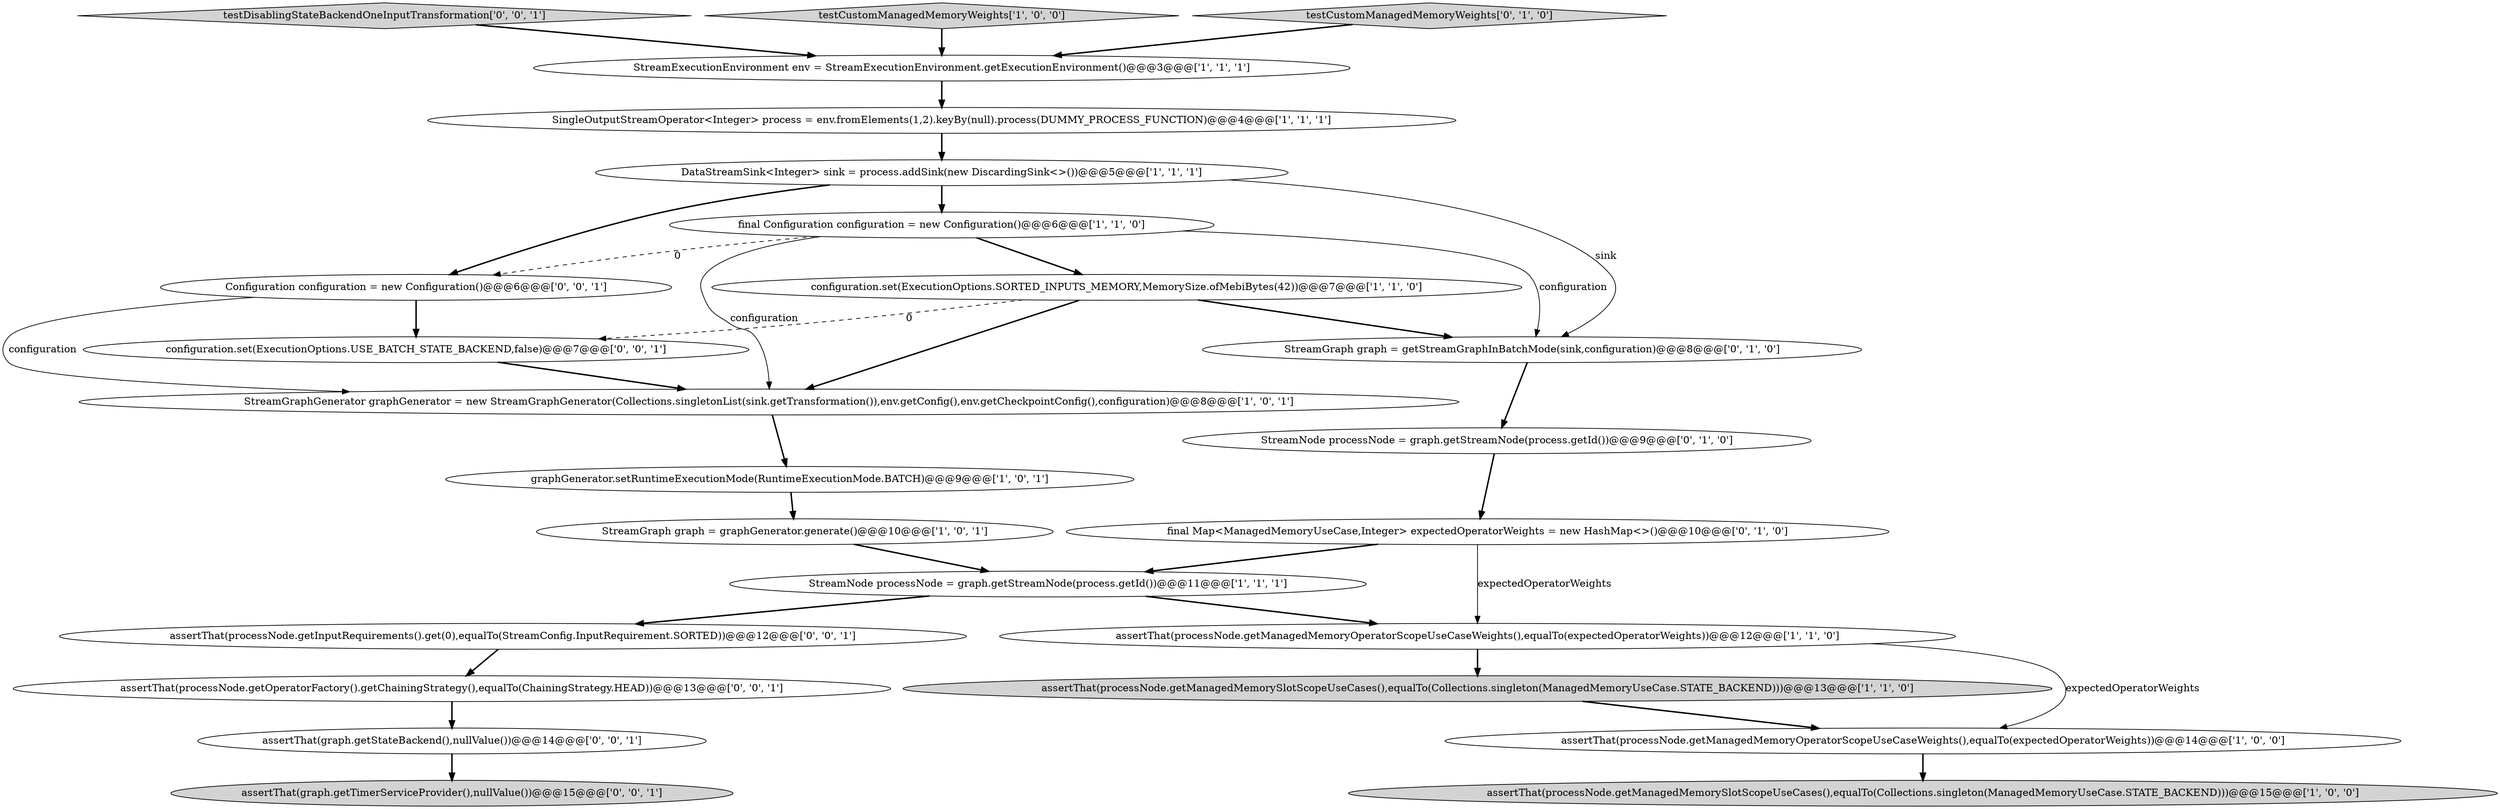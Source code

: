 digraph {
22 [style = filled, label = "assertThat(graph.getStateBackend(),nullValue())@@@14@@@['0', '0', '1']", fillcolor = white, shape = ellipse image = "AAA0AAABBB3BBB"];
6 [style = filled, label = "final Configuration configuration = new Configuration()@@@6@@@['1', '1', '0']", fillcolor = white, shape = ellipse image = "AAA0AAABBB1BBB"];
24 [style = filled, label = "configuration.set(ExecutionOptions.USE_BATCH_STATE_BACKEND,false)@@@7@@@['0', '0', '1']", fillcolor = white, shape = ellipse image = "AAA0AAABBB3BBB"];
9 [style = filled, label = "StreamExecutionEnvironment env = StreamExecutionEnvironment.getExecutionEnvironment()@@@3@@@['1', '1', '1']", fillcolor = white, shape = ellipse image = "AAA0AAABBB1BBB"];
15 [style = filled, label = "StreamNode processNode = graph.getStreamNode(process.getId())@@@9@@@['0', '1', '0']", fillcolor = white, shape = ellipse image = "AAA0AAABBB2BBB"];
12 [style = filled, label = "StreamNode processNode = graph.getStreamNode(process.getId())@@@11@@@['1', '1', '1']", fillcolor = white, shape = ellipse image = "AAA0AAABBB1BBB"];
4 [style = filled, label = "StreamGraphGenerator graphGenerator = new StreamGraphGenerator(Collections.singletonList(sink.getTransformation()),env.getConfig(),env.getCheckpointConfig(),configuration)@@@8@@@['1', '0', '1']", fillcolor = white, shape = ellipse image = "AAA0AAABBB1BBB"];
23 [style = filled, label = "assertThat(graph.getTimerServiceProvider(),nullValue())@@@15@@@['0', '0', '1']", fillcolor = lightgray, shape = ellipse image = "AAA0AAABBB3BBB"];
21 [style = filled, label = "testDisablingStateBackendOneInputTransformation['0', '0', '1']", fillcolor = lightgray, shape = diamond image = "AAA0AAABBB3BBB"];
16 [style = filled, label = "final Map<ManagedMemoryUseCase,Integer> expectedOperatorWeights = new HashMap<>()@@@10@@@['0', '1', '0']", fillcolor = white, shape = ellipse image = "AAA0AAABBB2BBB"];
7 [style = filled, label = "configuration.set(ExecutionOptions.SORTED_INPUTS_MEMORY,MemorySize.ofMebiBytes(42))@@@7@@@['1', '1', '0']", fillcolor = white, shape = ellipse image = "AAA0AAABBB1BBB"];
8 [style = filled, label = "StreamGraph graph = graphGenerator.generate()@@@10@@@['1', '0', '1']", fillcolor = white, shape = ellipse image = "AAA0AAABBB1BBB"];
10 [style = filled, label = "assertThat(processNode.getManagedMemoryOperatorScopeUseCaseWeights(),equalTo(expectedOperatorWeights))@@@12@@@['1', '1', '0']", fillcolor = white, shape = ellipse image = "AAA0AAABBB1BBB"];
2 [style = filled, label = "assertThat(processNode.getManagedMemorySlotScopeUseCases(),equalTo(Collections.singleton(ManagedMemoryUseCase.STATE_BACKEND)))@@@13@@@['1', '1', '0']", fillcolor = lightgray, shape = ellipse image = "AAA0AAABBB1BBB"];
11 [style = filled, label = "graphGenerator.setRuntimeExecutionMode(RuntimeExecutionMode.BATCH)@@@9@@@['1', '0', '1']", fillcolor = white, shape = ellipse image = "AAA0AAABBB1BBB"];
0 [style = filled, label = "testCustomManagedMemoryWeights['1', '0', '0']", fillcolor = lightgray, shape = diamond image = "AAA0AAABBB1BBB"];
18 [style = filled, label = "assertThat(processNode.getOperatorFactory().getChainingStrategy(),equalTo(ChainingStrategy.HEAD))@@@13@@@['0', '0', '1']", fillcolor = white, shape = ellipse image = "AAA0AAABBB3BBB"];
14 [style = filled, label = "testCustomManagedMemoryWeights['0', '1', '0']", fillcolor = lightgray, shape = diamond image = "AAA0AAABBB2BBB"];
13 [style = filled, label = "assertThat(processNode.getManagedMemorySlotScopeUseCases(),equalTo(Collections.singleton(ManagedMemoryUseCase.STATE_BACKEND)))@@@15@@@['1', '0', '0']", fillcolor = lightgray, shape = ellipse image = "AAA0AAABBB1BBB"];
17 [style = filled, label = "StreamGraph graph = getStreamGraphInBatchMode(sink,configuration)@@@8@@@['0', '1', '0']", fillcolor = white, shape = ellipse image = "AAA0AAABBB2BBB"];
20 [style = filled, label = "Configuration configuration = new Configuration()@@@6@@@['0', '0', '1']", fillcolor = white, shape = ellipse image = "AAA0AAABBB3BBB"];
1 [style = filled, label = "assertThat(processNode.getManagedMemoryOperatorScopeUseCaseWeights(),equalTo(expectedOperatorWeights))@@@14@@@['1', '0', '0']", fillcolor = white, shape = ellipse image = "AAA0AAABBB1BBB"];
5 [style = filled, label = "SingleOutputStreamOperator<Integer> process = env.fromElements(1,2).keyBy(null).process(DUMMY_PROCESS_FUNCTION)@@@4@@@['1', '1', '1']", fillcolor = white, shape = ellipse image = "AAA0AAABBB1BBB"];
19 [style = filled, label = "assertThat(processNode.getInputRequirements().get(0),equalTo(StreamConfig.InputRequirement.SORTED))@@@12@@@['0', '0', '1']", fillcolor = white, shape = ellipse image = "AAA0AAABBB3BBB"];
3 [style = filled, label = "DataStreamSink<Integer> sink = process.addSink(new DiscardingSink<>())@@@5@@@['1', '1', '1']", fillcolor = white, shape = ellipse image = "AAA0AAABBB1BBB"];
5->3 [style = bold, label=""];
6->4 [style = solid, label="configuration"];
0->9 [style = bold, label=""];
19->18 [style = bold, label=""];
7->17 [style = bold, label=""];
6->20 [style = dashed, label="0"];
2->1 [style = bold, label=""];
10->1 [style = solid, label="expectedOperatorWeights"];
3->6 [style = bold, label=""];
7->4 [style = bold, label=""];
15->16 [style = bold, label=""];
22->23 [style = bold, label=""];
1->13 [style = bold, label=""];
3->17 [style = solid, label="sink"];
12->10 [style = bold, label=""];
3->20 [style = bold, label=""];
24->4 [style = bold, label=""];
18->22 [style = bold, label=""];
21->9 [style = bold, label=""];
7->24 [style = dashed, label="0"];
16->10 [style = solid, label="expectedOperatorWeights"];
17->15 [style = bold, label=""];
9->5 [style = bold, label=""];
11->8 [style = bold, label=""];
14->9 [style = bold, label=""];
10->2 [style = bold, label=""];
20->4 [style = solid, label="configuration"];
6->7 [style = bold, label=""];
4->11 [style = bold, label=""];
20->24 [style = bold, label=""];
12->19 [style = bold, label=""];
6->17 [style = solid, label="configuration"];
16->12 [style = bold, label=""];
8->12 [style = bold, label=""];
}
